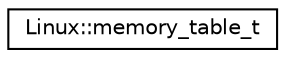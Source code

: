 digraph "Graphical Class Hierarchy"
{
 // INTERACTIVE_SVG=YES
  edge [fontname="Helvetica",fontsize="10",labelfontname="Helvetica",labelfontsize="10"];
  node [fontname="Helvetica",fontsize="10",shape=record];
  rankdir="LR";
  Node1 [label="Linux::memory_table_t",height=0.2,width=0.4,color="black", fillcolor="white", style="filled",URL="$structLinux_1_1memory__table__t.html"];
}
